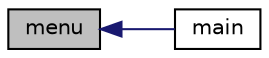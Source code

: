 digraph "menu"
{
  edge [fontname="Helvetica",fontsize="10",labelfontname="Helvetica",labelfontsize="10"];
  node [fontname="Helvetica",fontsize="10",shape=record];
  rankdir="LR";
  Node128 [label="menu",height=0.2,width=0.4,color="black", fillcolor="grey75", style="filled", fontcolor="black"];
  Node128 -> Node129 [dir="back",color="midnightblue",fontsize="10",style="solid"];
  Node129 [label="main",height=0.2,width=0.4,color="black", fillcolor="white", style="filled",URL="$main_8cpp.html#ae66f6b31b5ad750f1fe042a706a4e3d4"];
}
